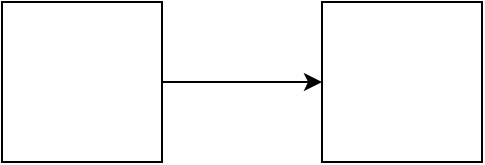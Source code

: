 <mxfile version="24.2.1" type="github">
  <diagram name="Página-1" id="PHvOxM-SuvpV5_zfUZAP">
    <mxGraphModel dx="820" dy="471" grid="1" gridSize="10" guides="1" tooltips="1" connect="1" arrows="1" fold="1" page="1" pageScale="1" pageWidth="827" pageHeight="1169" math="0" shadow="0">
      <root>
        <mxCell id="0" />
        <mxCell id="1" parent="0" />
        <mxCell id="0LZgI_K-xYKu54IggQR--3" value="" style="edgeStyle=orthogonalEdgeStyle;rounded=0;orthogonalLoop=1;jettySize=auto;html=1;" edge="1" parent="1" source="0LZgI_K-xYKu54IggQR--1">
          <mxGeometry relative="1" as="geometry">
            <mxPoint x="250" y="130" as="targetPoint" />
          </mxGeometry>
        </mxCell>
        <mxCell id="0LZgI_K-xYKu54IggQR--1" value="" style="whiteSpace=wrap;html=1;aspect=fixed;" vertex="1" parent="1">
          <mxGeometry x="90" y="90" width="80" height="80" as="geometry" />
        </mxCell>
        <mxCell id="0LZgI_K-xYKu54IggQR--4" value="" style="whiteSpace=wrap;html=1;aspect=fixed;" vertex="1" parent="1">
          <mxGeometry x="250" y="90" width="80" height="80" as="geometry" />
        </mxCell>
      </root>
    </mxGraphModel>
  </diagram>
</mxfile>

